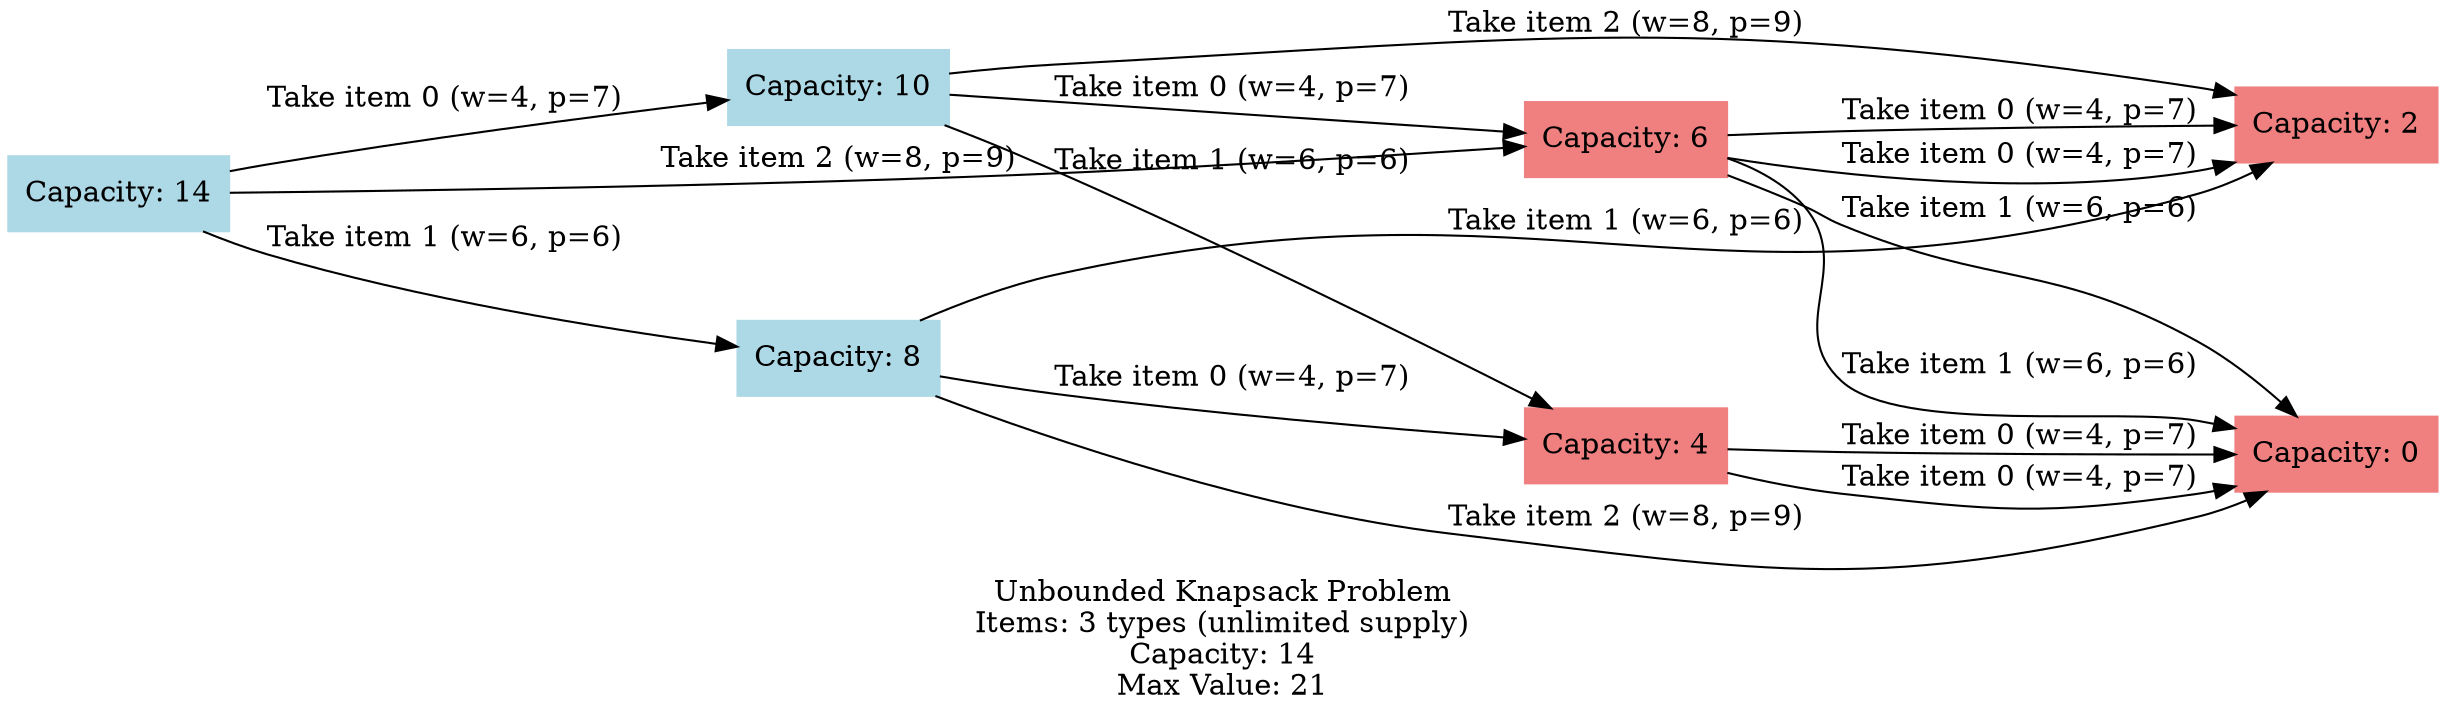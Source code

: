 // Unbounded Knapsack Subproblem Graph
digraph {
	graph [rankdir=LR]
	node [color=lightblue shape=box style=filled]
	"P(14)" [label="Capacity: 14"]
	"P(10)" [label="Capacity: 10"]
	"P(14)" -> "P(10)" [label="Take item 0 (w=4, p=7)"]
	"P(6)" [label="Capacity: 6"]
	"P(10)" -> "P(6)" [label="Take item 0 (w=4, p=7)"]
	"P(2)" [label="Capacity: 2"]
	"P(6)" -> "P(2)" [label="Take item 0 (w=4, p=7)"]
	"P(0)" [label="Capacity: 0"]
	"P(6)" -> "P(0)" [label="Take item 1 (w=6, p=6)"]
	"P(4)" [label="Capacity: 4"]
	"P(10)" -> "P(4)" [label="Take item 1 (w=6, p=6)"]
	"P(4)" -> "P(0)" [label="Take item 0 (w=4, p=7)"]
	"P(10)" -> "P(2)" [label="Take item 2 (w=8, p=9)"]
	"P(8)" [label="Capacity: 8"]
	"P(14)" -> "P(8)" [label="Take item 1 (w=6, p=6)"]
	"P(8)" -> "P(4)" [label="Take item 0 (w=4, p=7)"]
	"P(4)" -> "P(0)" [label="Take item 0 (w=4, p=7)"]
	"P(8)" -> "P(2)" [label="Take item 1 (w=6, p=6)"]
	"P(8)" -> "P(0)" [label="Take item 2 (w=8, p=9)"]
	"P(14)" -> "P(6)" [label="Take item 2 (w=8, p=9)"]
	"P(6)" -> "P(2)" [label="Take item 0 (w=4, p=7)"]
	"P(6)" -> "P(0)" [label="Take item 1 (w=6, p=6)"]
	"P(6)" [color=lightcoral tooltip="Visited 2 times"]
	"P(2)" [color=lightcoral tooltip="Visited 4 times"]
	"P(0)" [color=lightcoral tooltip="Visited 5 times"]
	"P(4)" [color=lightcoral tooltip="Visited 2 times"]
	graph [label="Unbounded Knapsack Problem
Items: 3 types (unlimited supply)
Capacity: 14
Max Value: 21"]
}
